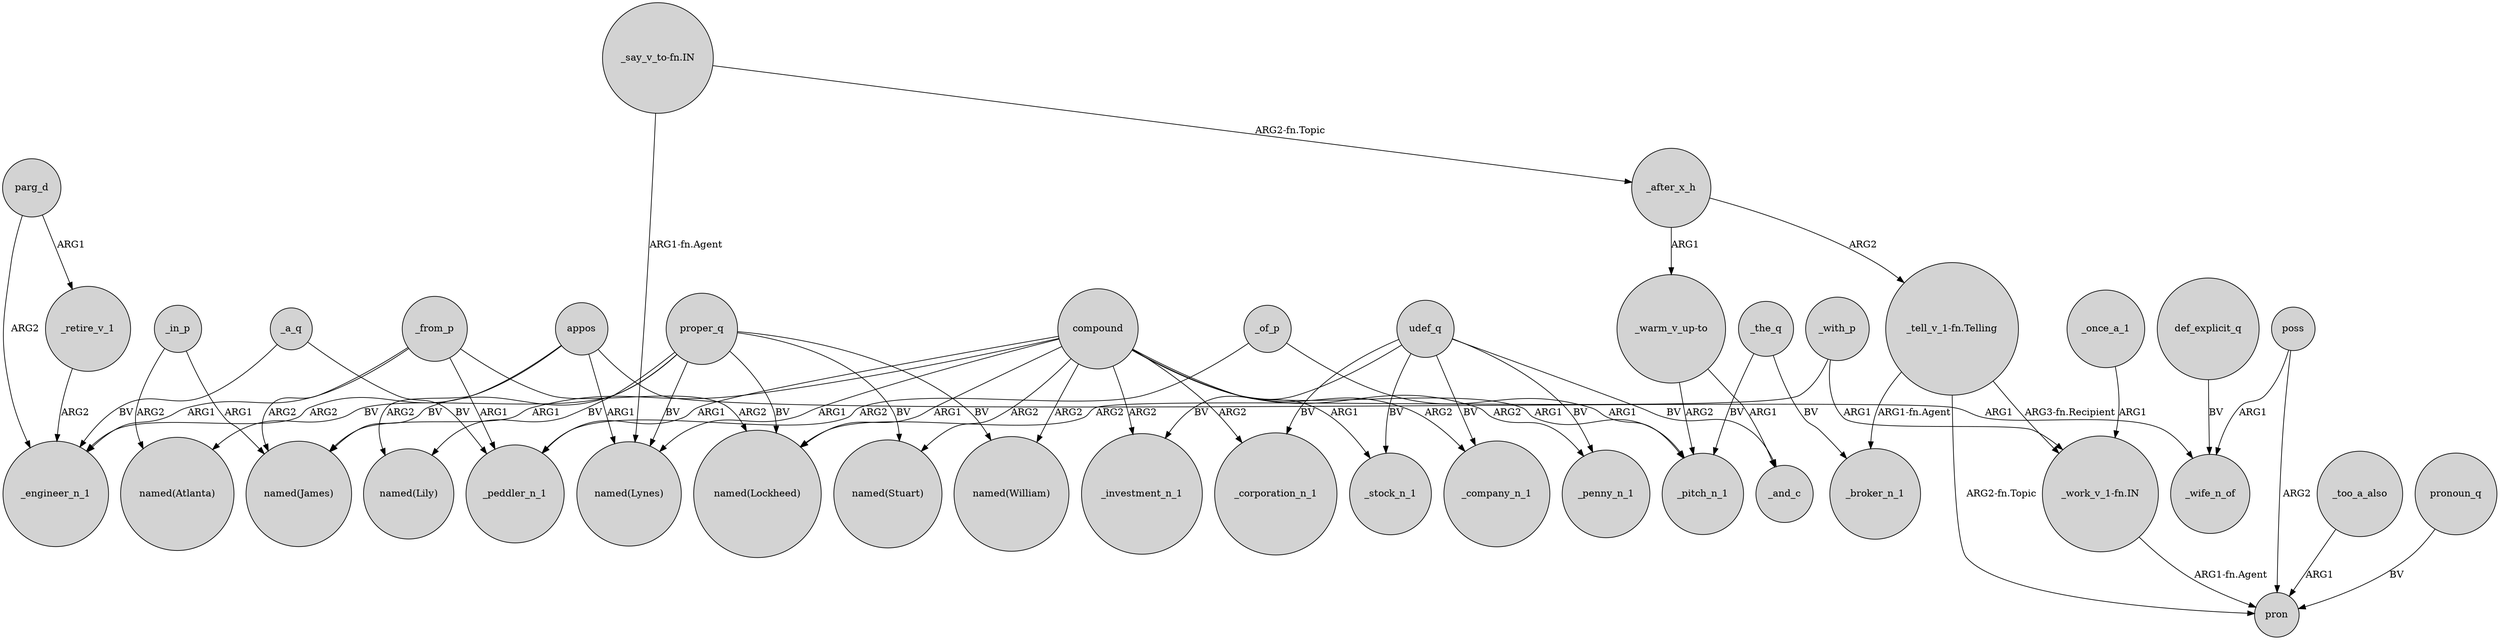 digraph {
	node [shape=circle style=filled]
	_a_q -> _engineer_n_1 [label=BV]
	_retire_v_1 -> _engineer_n_1 [label=ARG2]
	"_tell_v_1-fn.Telling" -> pron [label="ARG2-fn.Topic"]
	_in_p -> "named(Atlanta)" [label=ARG2]
	compound -> "named(Lynes)" [label=ARG1]
	poss -> pron [label=ARG2]
	proper_q -> "named(Lily)" [label=BV]
	_from_p -> _engineer_n_1 [label=ARG1]
	def_explicit_q -> _wife_n_of [label=BV]
	compound -> _peddler_n_1 [label=ARG1]
	compound -> _company_n_1 [label=ARG2]
	_of_p -> _pitch_n_1 [label=ARG1]
	appos -> "named(Lily)" [label=ARG2]
	compound -> _corporation_n_1 [label=ARG2]
	appos -> "named(Lynes)" [label=ARG1]
	compound -> _penny_n_1 [label=ARG2]
	compound -> _investment_n_1 [label=ARG2]
	parg_d -> _retire_v_1 [label=ARG1]
	poss -> _wife_n_of [label=ARG1]
	compound -> _stock_n_1 [label=ARG1]
	"_warm_v_up-to" -> _pitch_n_1 [label=ARG2]
	compound -> "named(Lockheed)" [label=ARG1]
	compound -> "named(Stuart)" [label=ARG2]
	compound -> _pitch_n_1 [label=ARG1]
	_after_x_h -> "_warm_v_up-to" [label=ARG1]
	_a_q -> _peddler_n_1 [label=BV]
	_from_p -> "named(Lockheed)" [label=ARG2]
	proper_q -> "named(Atlanta)" [label=BV]
	_too_a_also -> pron [label=ARG1]
	udef_q -> _corporation_n_1 [label=BV]
	pronoun_q -> pron [label=BV]
	_from_p -> "named(James)" [label=ARG2]
	appos -> _wife_n_of [label=ARG1]
	udef_q -> _stock_n_1 [label=BV]
	compound -> "named(William)" [label=ARG2]
	"_work_v_1-fn.IN" -> pron [label="ARG1-fn.Agent"]
	_with_p -> "named(Lockheed)" [label=ARG2]
	compound -> "named(James)" [label=ARG1]
	"_tell_v_1-fn.Telling" -> "_work_v_1-fn.IN" [label="ARG3-fn.Recipient"]
	proper_q -> "named(James)" [label=BV]
	"_say_v_to-fn.IN" -> _after_x_h [label="ARG2-fn.Topic"]
	_after_x_h -> "_tell_v_1-fn.Telling" [label=ARG2]
	proper_q -> "named(Lynes)" [label=BV]
	"_say_v_to-fn.IN" -> "named(Lynes)" [label="ARG1-fn.Agent"]
	parg_d -> _engineer_n_1 [label=ARG2]
	proper_q -> "named(Lockheed)" [label=BV]
	udef_q -> _investment_n_1 [label=BV]
	udef_q -> _penny_n_1 [label=BV]
	appos -> _engineer_n_1 [label=ARG2]
	"_tell_v_1-fn.Telling" -> _broker_n_1 [label="ARG1-fn.Agent"]
	_in_p -> "named(James)" [label=ARG1]
	_of_p -> _peddler_n_1 [label=ARG2]
	udef_q -> _and_c [label=BV]
	"_warm_v_up-to" -> _and_c [label=ARG1]
	_with_p -> "_work_v_1-fn.IN" [label=ARG1]
	udef_q -> _company_n_1 [label=BV]
	proper_q -> "named(Stuart)" [label=BV]
	_the_q -> _broker_n_1 [label=BV]
	proper_q -> "named(William)" [label=BV]
	_once_a_1 -> "_work_v_1-fn.IN" [label=ARG1]
	_from_p -> _peddler_n_1 [label=ARG1]
	_the_q -> _pitch_n_1 [label=BV]
}
